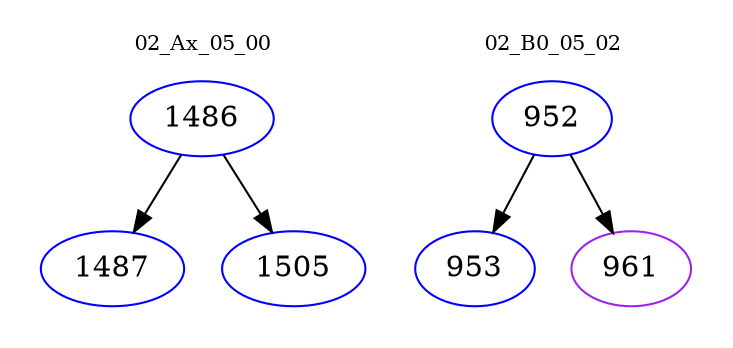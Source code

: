 digraph{
subgraph cluster_0 {
color = white
label = "02_Ax_05_00";
fontsize=10;
T0_1486 [label="1486", color="blue"]
T0_1486 -> T0_1487 [color="black"]
T0_1487 [label="1487", color="blue"]
T0_1486 -> T0_1505 [color="black"]
T0_1505 [label="1505", color="blue"]
}
subgraph cluster_1 {
color = white
label = "02_B0_05_02";
fontsize=10;
T1_952 [label="952", color="blue"]
T1_952 -> T1_953 [color="black"]
T1_953 [label="953", color="blue"]
T1_952 -> T1_961 [color="black"]
T1_961 [label="961", color="purple"]
}
}
